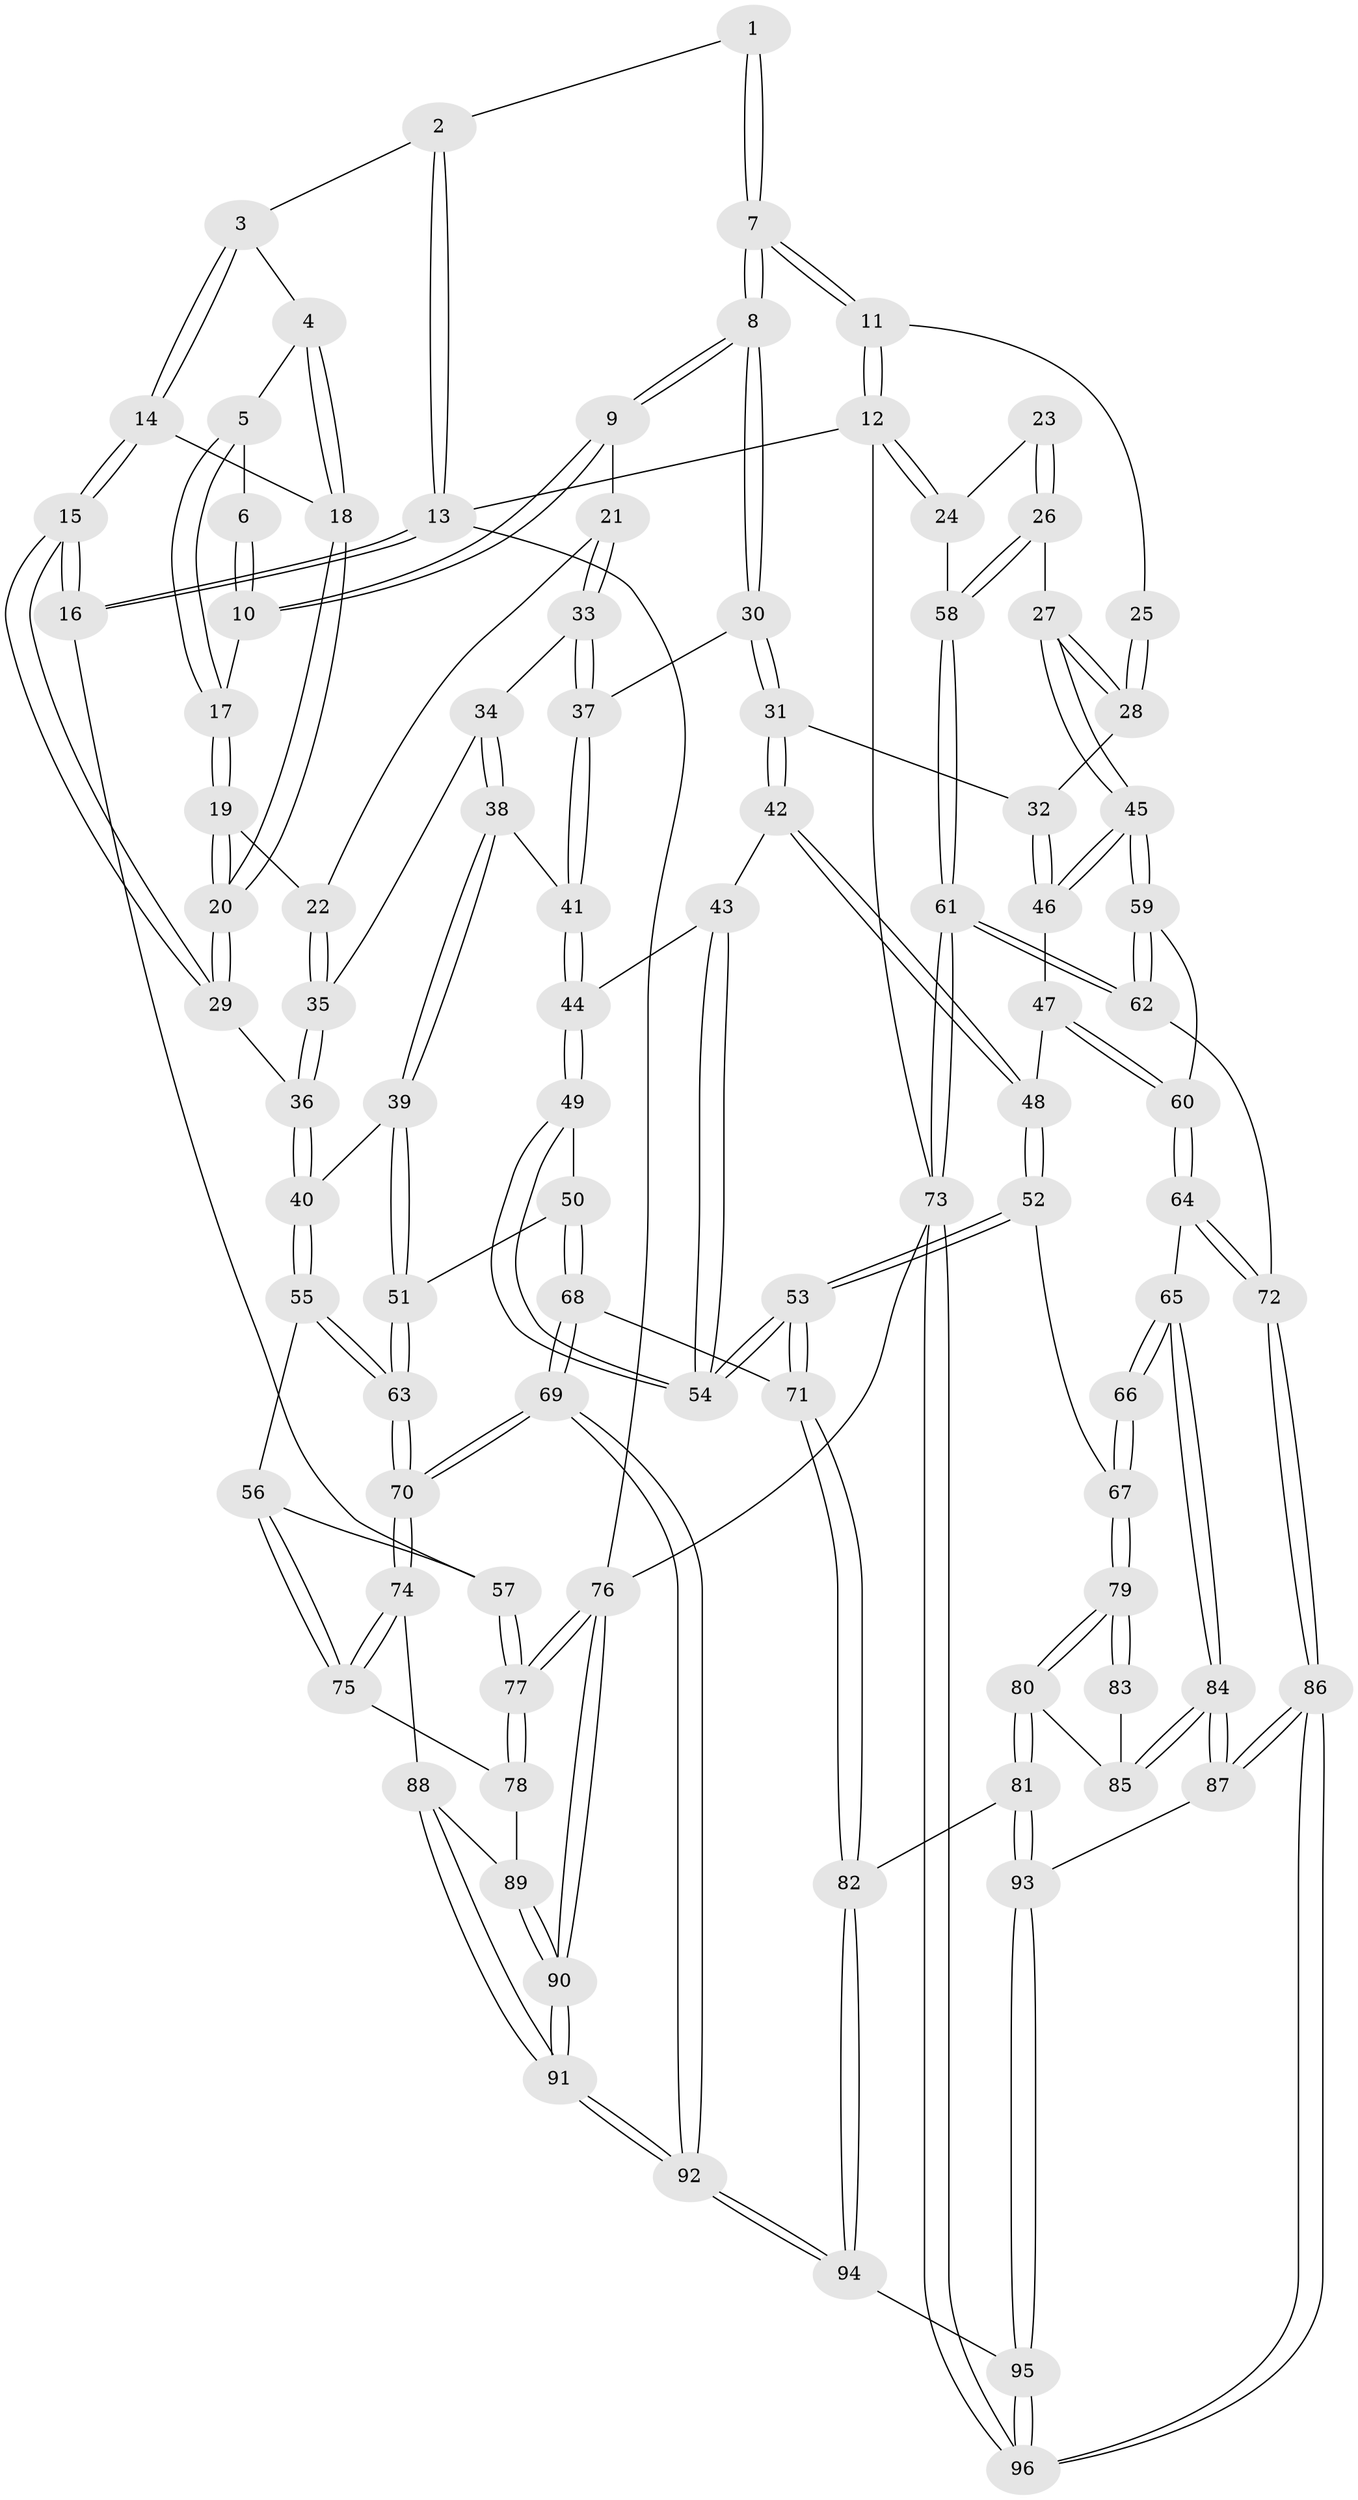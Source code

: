 // coarse degree distribution, {3: 0.19402985074626866, 4: 0.31343283582089554, 5: 0.2835820895522388, 2: 0.014925373134328358, 6: 0.1791044776119403, 8: 0.014925373134328358}
// Generated by graph-tools (version 1.1) at 2025/52/02/27/25 19:52:43]
// undirected, 96 vertices, 237 edges
graph export_dot {
graph [start="1"]
  node [color=gray90,style=filled];
  1 [pos="+0.37301228106974144+0"];
  2 [pos="+0+0"];
  3 [pos="+0.14208905190406085+0.04252124379848791"];
  4 [pos="+0.23315929859777726+0.09846008788052821"];
  5 [pos="+0.2687329012618727+0.08255683810283224"];
  6 [pos="+0.36750156110462373+0"];
  7 [pos="+0.6656296861680104+0"];
  8 [pos="+0.6217928734780036+0.16386474248925204"];
  9 [pos="+0.6086986852185156+0.16755024489704326"];
  10 [pos="+0.3669003058586515+0.12145383967373813"];
  11 [pos="+1+0"];
  12 [pos="+1+0"];
  13 [pos="+0+0"];
  14 [pos="+0.06645030072725205+0.21429461853441487"];
  15 [pos="+0+0.3745772865121793"];
  16 [pos="+0+0.3937504589767193"];
  17 [pos="+0.3578523090444935+0.12282832064142837"];
  18 [pos="+0.23050216312088567+0.11467935781743911"];
  19 [pos="+0.2736304893570937+0.28265960885368874"];
  20 [pos="+0.2513563811695737+0.28592998798145985"];
  21 [pos="+0.41916574980377796+0.28934124603458355"];
  22 [pos="+0.3616090907977228+0.29746355089389737"];
  23 [pos="+0.949306322388227+0.21716729322874662"];
  24 [pos="+1+0.3138316692504278"];
  25 [pos="+0.9148279098552631+0.19743334012853825"];
  26 [pos="+1+0.4439187345302898"];
  27 [pos="+1+0.4462928050171048"];
  28 [pos="+0.7564028893676046+0.30460703856941157"];
  29 [pos="+0.11894536569675114+0.3761212950930737"];
  30 [pos="+0.6812450117017878+0.25497290179378107"];
  31 [pos="+0.7187797043882409+0.29400322438434273"];
  32 [pos="+0.7497569161774423+0.30411203401159004"];
  33 [pos="+0.44181788852973947+0.40807946397347666"];
  34 [pos="+0.38112214131321753+0.43772700183556457"];
  35 [pos="+0.36155431680344224+0.42156485154370976"];
  36 [pos="+0.20842336410468204+0.45165987535305024"];
  37 [pos="+0.4808984802463216+0.440094384638326"];
  38 [pos="+0.38249893806713187+0.47530202871238036"];
  39 [pos="+0.34863155397252965+0.5698018838578006"];
  40 [pos="+0.23893009482371183+0.49304106002000814"];
  41 [pos="+0.48306566928939554+0.4632938612827076"];
  42 [pos="+0.6595659883183919+0.44185968980800117"];
  43 [pos="+0.6571902775122189+0.44373711666997195"];
  44 [pos="+0.4945675566925501+0.49400803472571947"];
  45 [pos="+0.8922493381141812+0.5876626250183038"];
  46 [pos="+0.8017018635090053+0.54312262878372"];
  47 [pos="+0.7226382579509641+0.5943467679312415"];
  48 [pos="+0.7045214623440792+0.598678162289812"];
  49 [pos="+0.4776390725042355+0.5969227761635856"];
  50 [pos="+0.46479297584704693+0.6004343720395944"];
  51 [pos="+0.35452470325887797+0.5791918706375662"];
  52 [pos="+0.659743685686761+0.6678278282025957"];
  53 [pos="+0.6041859244719552+0.6760660099877825"];
  54 [pos="+0.5388660568643443+0.6186586229592667"];
  55 [pos="+0.18216663380742973+0.6702241548338245"];
  56 [pos="+0.17193837592749908+0.67138135611989"];
  57 [pos="+0+0.45034073328399127"];
  58 [pos="+1+0.4460325355776134"];
  59 [pos="+0.8881585969274031+0.6130913205800279"];
  60 [pos="+0.8493139510104487+0.6587470479104326"];
  61 [pos="+1+0.7974351000522208"];
  62 [pos="+1+0.7973610969616904"];
  63 [pos="+0.28090437977831983+0.6995934463563777"];
  64 [pos="+0.8274558122230228+0.7138654803363508"];
  65 [pos="+0.7938132974408998+0.7418789150432704"];
  66 [pos="+0.7855665460190278+0.74129684282906"];
  67 [pos="+0.7014330378443079+0.7011973275837681"];
  68 [pos="+0.4030893608749811+0.8329703951331716"];
  69 [pos="+0.3753698248695458+0.8547886291602881"];
  70 [pos="+0.3198248676642206+0.8099590386030252"];
  71 [pos="+0.5640318149799517+0.7857710318978777"];
  72 [pos="+1+0.8029321555015781"];
  73 [pos="+1+1"];
  74 [pos="+0.14741756198065817+0.8389455620743215"];
  75 [pos="+0.10471447423864014+0.796154091319547"];
  76 [pos="+0+1"];
  77 [pos="+0+0.708238742522862"];
  78 [pos="+0.04513158339497542+0.7898487497830962"];
  79 [pos="+0.6727771862989037+0.8532559014265764"];
  80 [pos="+0.6593121543704867+0.8748488448776711"];
  81 [pos="+0.6514803524366855+0.8811681621102027"];
  82 [pos="+0.6413376497510715+0.885069112237516"];
  83 [pos="+0.7565117570291408+0.7800304901337196"];
  84 [pos="+0.8533302629955035+0.8783656390615752"];
  85 [pos="+0.7460515224876761+0.8586168567712469"];
  86 [pos="+0.8759447832011786+0.8988386578752087"];
  87 [pos="+0.8680253954825604+0.896126907617366"];
  88 [pos="+0.1469803830182917+0.8436590794298462"];
  89 [pos="+0.04716110984340491+0.9043834373997243"];
  90 [pos="+0+1"];
  91 [pos="+0.13317361262026284+1"];
  92 [pos="+0.3931588563039251+1"];
  93 [pos="+0.7897803161297708+0.9373759932941753"];
  94 [pos="+0.5370423028669812+1"];
  95 [pos="+0.5975693156123396+1"];
  96 [pos="+0.9910945630568349+1"];
  1 -- 2;
  1 -- 7;
  1 -- 7;
  2 -- 3;
  2 -- 13;
  2 -- 13;
  3 -- 4;
  3 -- 14;
  3 -- 14;
  4 -- 5;
  4 -- 18;
  4 -- 18;
  5 -- 6;
  5 -- 17;
  5 -- 17;
  6 -- 10;
  6 -- 10;
  7 -- 8;
  7 -- 8;
  7 -- 11;
  7 -- 11;
  8 -- 9;
  8 -- 9;
  8 -- 30;
  8 -- 30;
  9 -- 10;
  9 -- 10;
  9 -- 21;
  10 -- 17;
  11 -- 12;
  11 -- 12;
  11 -- 25;
  12 -- 13;
  12 -- 24;
  12 -- 24;
  12 -- 73;
  13 -- 16;
  13 -- 16;
  13 -- 76;
  14 -- 15;
  14 -- 15;
  14 -- 18;
  15 -- 16;
  15 -- 16;
  15 -- 29;
  15 -- 29;
  16 -- 57;
  17 -- 19;
  17 -- 19;
  18 -- 20;
  18 -- 20;
  19 -- 20;
  19 -- 20;
  19 -- 22;
  20 -- 29;
  20 -- 29;
  21 -- 22;
  21 -- 33;
  21 -- 33;
  22 -- 35;
  22 -- 35;
  23 -- 24;
  23 -- 26;
  23 -- 26;
  24 -- 58;
  25 -- 28;
  25 -- 28;
  26 -- 27;
  26 -- 58;
  26 -- 58;
  27 -- 28;
  27 -- 28;
  27 -- 45;
  27 -- 45;
  28 -- 32;
  29 -- 36;
  30 -- 31;
  30 -- 31;
  30 -- 37;
  31 -- 32;
  31 -- 42;
  31 -- 42;
  32 -- 46;
  32 -- 46;
  33 -- 34;
  33 -- 37;
  33 -- 37;
  34 -- 35;
  34 -- 38;
  34 -- 38;
  35 -- 36;
  35 -- 36;
  36 -- 40;
  36 -- 40;
  37 -- 41;
  37 -- 41;
  38 -- 39;
  38 -- 39;
  38 -- 41;
  39 -- 40;
  39 -- 51;
  39 -- 51;
  40 -- 55;
  40 -- 55;
  41 -- 44;
  41 -- 44;
  42 -- 43;
  42 -- 48;
  42 -- 48;
  43 -- 44;
  43 -- 54;
  43 -- 54;
  44 -- 49;
  44 -- 49;
  45 -- 46;
  45 -- 46;
  45 -- 59;
  45 -- 59;
  46 -- 47;
  47 -- 48;
  47 -- 60;
  47 -- 60;
  48 -- 52;
  48 -- 52;
  49 -- 50;
  49 -- 54;
  49 -- 54;
  50 -- 51;
  50 -- 68;
  50 -- 68;
  51 -- 63;
  51 -- 63;
  52 -- 53;
  52 -- 53;
  52 -- 67;
  53 -- 54;
  53 -- 54;
  53 -- 71;
  53 -- 71;
  55 -- 56;
  55 -- 63;
  55 -- 63;
  56 -- 57;
  56 -- 75;
  56 -- 75;
  57 -- 77;
  57 -- 77;
  58 -- 61;
  58 -- 61;
  59 -- 60;
  59 -- 62;
  59 -- 62;
  60 -- 64;
  60 -- 64;
  61 -- 62;
  61 -- 62;
  61 -- 73;
  61 -- 73;
  62 -- 72;
  63 -- 70;
  63 -- 70;
  64 -- 65;
  64 -- 72;
  64 -- 72;
  65 -- 66;
  65 -- 66;
  65 -- 84;
  65 -- 84;
  66 -- 67;
  66 -- 67;
  67 -- 79;
  67 -- 79;
  68 -- 69;
  68 -- 69;
  68 -- 71;
  69 -- 70;
  69 -- 70;
  69 -- 92;
  69 -- 92;
  70 -- 74;
  70 -- 74;
  71 -- 82;
  71 -- 82;
  72 -- 86;
  72 -- 86;
  73 -- 96;
  73 -- 96;
  73 -- 76;
  74 -- 75;
  74 -- 75;
  74 -- 88;
  75 -- 78;
  76 -- 77;
  76 -- 77;
  76 -- 90;
  76 -- 90;
  77 -- 78;
  77 -- 78;
  78 -- 89;
  79 -- 80;
  79 -- 80;
  79 -- 83;
  79 -- 83;
  80 -- 81;
  80 -- 81;
  80 -- 85;
  81 -- 82;
  81 -- 93;
  81 -- 93;
  82 -- 94;
  82 -- 94;
  83 -- 85;
  84 -- 85;
  84 -- 85;
  84 -- 87;
  84 -- 87;
  86 -- 87;
  86 -- 87;
  86 -- 96;
  86 -- 96;
  87 -- 93;
  88 -- 89;
  88 -- 91;
  88 -- 91;
  89 -- 90;
  89 -- 90;
  90 -- 91;
  90 -- 91;
  91 -- 92;
  91 -- 92;
  92 -- 94;
  92 -- 94;
  93 -- 95;
  93 -- 95;
  94 -- 95;
  95 -- 96;
  95 -- 96;
}
